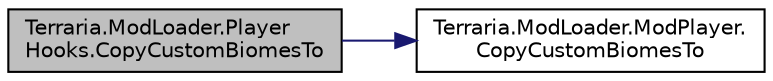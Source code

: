 digraph "Terraria.ModLoader.PlayerHooks.CopyCustomBiomesTo"
{
  edge [fontname="Helvetica",fontsize="10",labelfontname="Helvetica",labelfontsize="10"];
  node [fontname="Helvetica",fontsize="10",shape=record];
  rankdir="LR";
  Node30 [label="Terraria.ModLoader.Player\lHooks.CopyCustomBiomesTo",height=0.2,width=0.4,color="black", fillcolor="grey75", style="filled", fontcolor="black"];
  Node30 -> Node31 [color="midnightblue",fontsize="10",style="solid",fontname="Helvetica"];
  Node31 [label="Terraria.ModLoader.ModPlayer.\lCopyCustomBiomesTo",height=0.2,width=0.4,color="black", fillcolor="white", style="filled",URL="$class_terraria_1_1_mod_loader_1_1_mod_player.html#a68eb90c795e9643b0bd2af1c639e4c36"];
}
